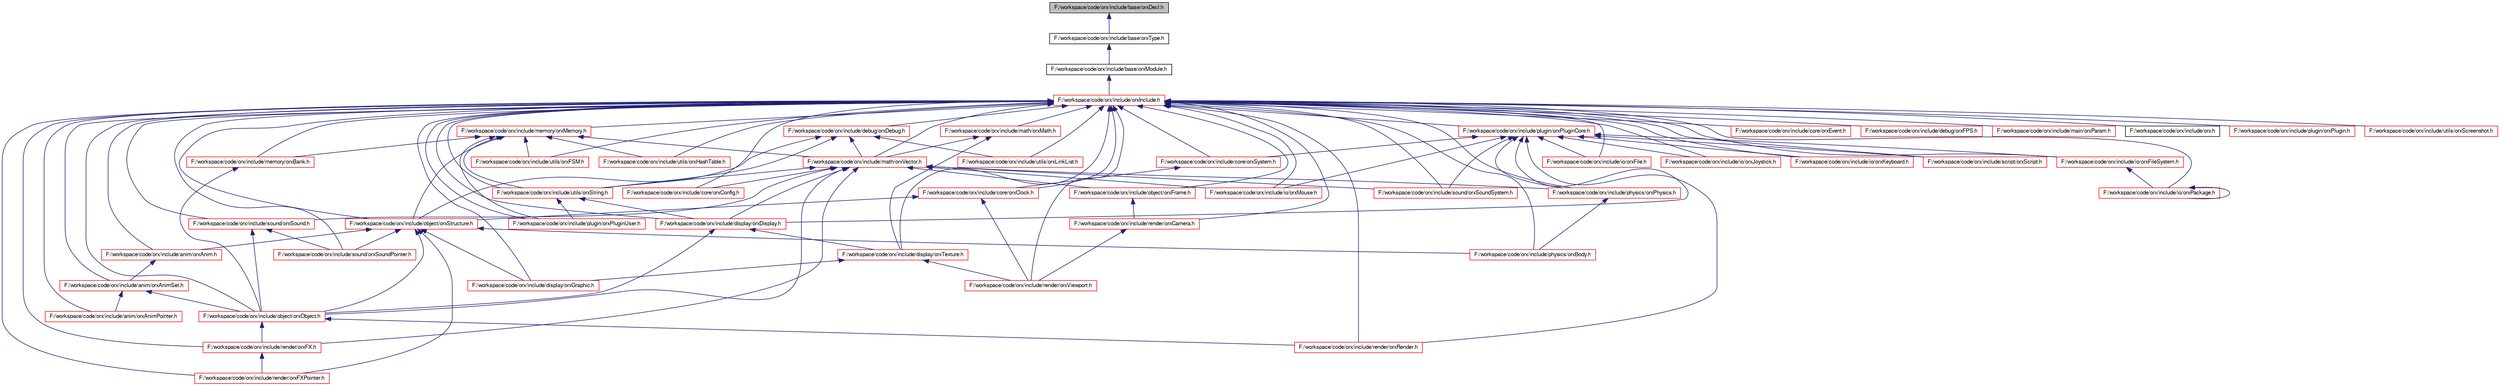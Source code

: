 digraph G
{
  bgcolor="transparent";
  edge [fontname="FreeSans",fontsize=10,labelfontname="FreeSans",labelfontsize=10];
  node [fontname="FreeSans",fontsize=10,shape=record];
  Node1 [label="F:/workspace/code/orx/include/base/orxDecl.h",height=0.2,width=0.4,color="black", fillcolor="grey75", style="filled" fontcolor="black"];
  Node1 -> Node2 [dir=back,color="midnightblue",fontsize=10,style="solid",fontname="FreeSans"];
  Node2 [label="F:/workspace/code/orx/include/base/orxType.h",height=0.2,width=0.4,color="black",URL="$orx_type_8h.html"];
  Node2 -> Node3 [dir=back,color="midnightblue",fontsize=10,style="solid",fontname="FreeSans"];
  Node3 [label="F:/workspace/code/orx/include/base/orxModule.h",height=0.2,width=0.4,color="black",URL="$orx_module_8h.html"];
  Node3 -> Node4 [dir=back,color="midnightblue",fontsize=10,style="solid",fontname="FreeSans"];
  Node4 [label="F:/workspace/code/orx/include/orxInclude.h",height=0.2,width=0.4,color="red",URL="$orx_include_8h.html"];
  Node4 -> Node5 [dir=back,color="midnightblue",fontsize=10,style="solid",fontname="FreeSans"];
  Node5 [label="F:/workspace/code/orx/include/anim/orxAnim.h",height=0.2,width=0.4,color="red",URL="$orx_anim_8h.html"];
  Node5 -> Node6 [dir=back,color="midnightblue",fontsize=10,style="solid",fontname="FreeSans"];
  Node6 [label="F:/workspace/code/orx/include/anim/orxAnimSet.h",height=0.2,width=0.4,color="red",URL="$orx_anim_set_8h.html"];
  Node6 -> Node7 [dir=back,color="midnightblue",fontsize=10,style="solid",fontname="FreeSans"];
  Node7 [label="F:/workspace/code/orx/include/anim/orxAnimPointer.h",height=0.2,width=0.4,color="red",URL="$orx_anim_pointer_8h.html"];
  Node6 -> Node8 [dir=back,color="midnightblue",fontsize=10,style="solid",fontname="FreeSans"];
  Node8 [label="F:/workspace/code/orx/include/object/orxObject.h",height=0.2,width=0.4,color="red",URL="$orx_object_8h.html"];
  Node8 -> Node9 [dir=back,color="midnightblue",fontsize=10,style="solid",fontname="FreeSans"];
  Node9 [label="F:/workspace/code/orx/include/render/orxFX.h",height=0.2,width=0.4,color="red",URL="$orx_f_x_8h.html"];
  Node9 -> Node10 [dir=back,color="midnightblue",fontsize=10,style="solid",fontname="FreeSans"];
  Node10 [label="F:/workspace/code/orx/include/render/orxFXPointer.h",height=0.2,width=0.4,color="red",URL="$orx_f_x_pointer_8h.html"];
  Node8 -> Node11 [dir=back,color="midnightblue",fontsize=10,style="solid",fontname="FreeSans"];
  Node11 [label="F:/workspace/code/orx/include/render/orxRender.h",height=0.2,width=0.4,color="red",URL="$orx_render_8h.html"];
  Node4 -> Node7 [dir=back,color="midnightblue",fontsize=10,style="solid",fontname="FreeSans"];
  Node4 -> Node6 [dir=back,color="midnightblue",fontsize=10,style="solid",fontname="FreeSans"];
  Node4 -> Node12 [dir=back,color="midnightblue",fontsize=10,style="solid",fontname="FreeSans"];
  Node12 [label="F:/workspace/code/orx/include/core/orxClock.h",height=0.2,width=0.4,color="red",URL="$orx_clock_8h.html"];
  Node12 -> Node13 [dir=back,color="midnightblue",fontsize=10,style="solid",fontname="FreeSans"];
  Node13 [label="F:/workspace/code/orx/include/object/orxStructure.h",height=0.2,width=0.4,color="red",URL="$orx_structure_8h.html"];
  Node13 -> Node5 [dir=back,color="midnightblue",fontsize=10,style="solid",fontname="FreeSans"];
  Node13 -> Node14 [dir=back,color="midnightblue",fontsize=10,style="solid",fontname="FreeSans"];
  Node14 [label="F:/workspace/code/orx/include/display/orxGraphic.h",height=0.2,width=0.4,color="red",URL="$orx_graphic_8h.html"];
  Node13 -> Node8 [dir=back,color="midnightblue",fontsize=10,style="solid",fontname="FreeSans"];
  Node13 -> Node15 [dir=back,color="midnightblue",fontsize=10,style="solid",fontname="FreeSans"];
  Node15 [label="F:/workspace/code/orx/include/physics/orxBody.h",height=0.2,width=0.4,color="red",URL="$orx_body_8h.html"];
  Node13 -> Node10 [dir=back,color="midnightblue",fontsize=10,style="solid",fontname="FreeSans"];
  Node13 -> Node16 [dir=back,color="midnightblue",fontsize=10,style="solid",fontname="FreeSans"];
  Node16 [label="F:/workspace/code/orx/include/sound/orxSoundPointer.h",height=0.2,width=0.4,color="red",URL="$orx_sound_pointer_8h.html"];
  Node12 -> Node17 [dir=back,color="midnightblue",fontsize=10,style="solid",fontname="FreeSans"];
  Node17 [label="F:/workspace/code/orx/include/render/orxViewport.h",height=0.2,width=0.4,color="red",URL="$orx_viewport_8h.html"];
  Node4 -> Node18 [dir=back,color="midnightblue",fontsize=10,style="solid",fontname="FreeSans"];
  Node18 [label="F:/workspace/code/orx/include/core/orxConfig.h",height=0.2,width=0.4,color="red",URL="$orx_config_8h.html"];
  Node4 -> Node19 [dir=back,color="midnightblue",fontsize=10,style="solid",fontname="FreeSans"];
  Node19 [label="F:/workspace/code/orx/include/core/orxEvent.h",height=0.2,width=0.4,color="red",URL="$orx_event_8h.html"];
  Node4 -> Node20 [dir=back,color="midnightblue",fontsize=10,style="solid",fontname="FreeSans"];
  Node20 [label="F:/workspace/code/orx/include/core/orxSystem.h",height=0.2,width=0.4,color="red",URL="$orx_system_8h.html"];
  Node20 -> Node12 [dir=back,color="midnightblue",fontsize=10,style="solid",fontname="FreeSans"];
  Node4 -> Node21 [dir=back,color="midnightblue",fontsize=10,style="solid",fontname="FreeSans"];
  Node21 [label="F:/workspace/code/orx/include/debug/orxDebug.h",height=0.2,width=0.4,color="red",URL="$orx_debug_8h.html"];
  Node21 -> Node22 [dir=back,color="midnightblue",fontsize=10,style="solid",fontname="FreeSans"];
  Node22 [label="F:/workspace/code/orx/include/math/orxVector.h",height=0.2,width=0.4,color="red",URL="$orx_vector_8h.html"];
  Node22 -> Node18 [dir=back,color="midnightblue",fontsize=10,style="solid",fontname="FreeSans"];
  Node22 -> Node23 [dir=back,color="midnightblue",fontsize=10,style="solid",fontname="FreeSans"];
  Node23 [label="F:/workspace/code/orx/include/display/orxDisplay.h",height=0.2,width=0.4,color="red",URL="$orx_display_8h.html"];
  Node23 -> Node24 [dir=back,color="midnightblue",fontsize=10,style="solid",fontname="FreeSans"];
  Node24 [label="F:/workspace/code/orx/include/display/orxTexture.h",height=0.2,width=0.4,color="red",URL="$orx_texture_8h.html"];
  Node24 -> Node14 [dir=back,color="midnightblue",fontsize=10,style="solid",fontname="FreeSans"];
  Node24 -> Node17 [dir=back,color="midnightblue",fontsize=10,style="solid",fontname="FreeSans"];
  Node23 -> Node8 [dir=back,color="midnightblue",fontsize=10,style="solid",fontname="FreeSans"];
  Node22 -> Node25 [dir=back,color="midnightblue",fontsize=10,style="solid",fontname="FreeSans"];
  Node25 [label="F:/workspace/code/orx/include/io/orxMouse.h",height=0.2,width=0.4,color="red",URL="$orx_mouse_8h.html"];
  Node22 -> Node26 [dir=back,color="midnightblue",fontsize=10,style="solid",fontname="FreeSans"];
  Node26 [label="F:/workspace/code/orx/include/object/orxFrame.h",height=0.2,width=0.4,color="red",URL="$orx_frame_8h.html"];
  Node26 -> Node27 [dir=back,color="midnightblue",fontsize=10,style="solid",fontname="FreeSans"];
  Node27 [label="F:/workspace/code/orx/include/render/orxCamera.h",height=0.2,width=0.4,color="red",URL="$orx_camera_8h.html"];
  Node27 -> Node17 [dir=back,color="midnightblue",fontsize=10,style="solid",fontname="FreeSans"];
  Node22 -> Node8 [dir=back,color="midnightblue",fontsize=10,style="solid",fontname="FreeSans"];
  Node22 -> Node28 [dir=back,color="midnightblue",fontsize=10,style="solid",fontname="FreeSans"];
  Node28 [label="F:/workspace/code/orx/include/physics/orxPhysics.h",height=0.2,width=0.4,color="red",URL="$orx_physics_8h.html"];
  Node28 -> Node15 [dir=back,color="midnightblue",fontsize=10,style="solid",fontname="FreeSans"];
  Node22 -> Node9 [dir=back,color="midnightblue",fontsize=10,style="solid",fontname="FreeSans"];
  Node22 -> Node29 [dir=back,color="midnightblue",fontsize=10,style="solid",fontname="FreeSans"];
  Node29 [label="F:/workspace/code/orx/include/sound/orxSound.h",height=0.2,width=0.4,color="red",URL="$orx_sound_8h.html"];
  Node29 -> Node8 [dir=back,color="midnightblue",fontsize=10,style="solid",fontname="FreeSans"];
  Node29 -> Node16 [dir=back,color="midnightblue",fontsize=10,style="solid",fontname="FreeSans"];
  Node22 -> Node30 [dir=back,color="midnightblue",fontsize=10,style="solid",fontname="FreeSans"];
  Node30 [label="F:/workspace/code/orx/include/sound/orxSoundSystem.h",height=0.2,width=0.4,color="red",URL="$orx_sound_system_8h.html"];
  Node22 -> Node31 [dir=back,color="midnightblue",fontsize=10,style="solid",fontname="FreeSans"];
  Node31 [label="F:/workspace/code/orx/include/utils/orxString.h",height=0.2,width=0.4,color="red",URL="$orx_string_8h.html"];
  Node31 -> Node23 [dir=back,color="midnightblue",fontsize=10,style="solid",fontname="FreeSans"];
  Node31 -> Node32 [dir=back,color="midnightblue",fontsize=10,style="solid",fontname="FreeSans"];
  Node32 [label="F:/workspace/code/orx/include/plugin/orxPluginUser.h",height=0.2,width=0.4,color="red",URL="$orx_plugin_user_8h.html"];
  Node21 -> Node13 [dir=back,color="midnightblue",fontsize=10,style="solid",fontname="FreeSans"];
  Node21 -> Node33 [dir=back,color="midnightblue",fontsize=10,style="solid",fontname="FreeSans"];
  Node33 [label="F:/workspace/code/orx/include/utils/orxLinkList.h",height=0.2,width=0.4,color="red",URL="$orx_link_list_8h.html"];
  Node21 -> Node31 [dir=back,color="midnightblue",fontsize=10,style="solid",fontname="FreeSans"];
  Node4 -> Node34 [dir=back,color="midnightblue",fontsize=10,style="solid",fontname="FreeSans"];
  Node34 [label="F:/workspace/code/orx/include/debug/orxFPS.h",height=0.2,width=0.4,color="red",URL="$orx_f_p_s_8h.html"];
  Node4 -> Node23 [dir=back,color="midnightblue",fontsize=10,style="solid",fontname="FreeSans"];
  Node4 -> Node14 [dir=back,color="midnightblue",fontsize=10,style="solid",fontname="FreeSans"];
  Node4 -> Node24 [dir=back,color="midnightblue",fontsize=10,style="solid",fontname="FreeSans"];
  Node4 -> Node35 [dir=back,color="midnightblue",fontsize=10,style="solid",fontname="FreeSans"];
  Node35 [label="F:/workspace/code/orx/include/io/orxFile.h",height=0.2,width=0.4,color="red",URL="$orx_file_8h.html"];
  Node4 -> Node36 [dir=back,color="midnightblue",fontsize=10,style="solid",fontname="FreeSans"];
  Node36 [label="F:/workspace/code/orx/include/io/orxFileSystem.h",height=0.2,width=0.4,color="red",URL="$orx_file_system_8h.html"];
  Node36 -> Node37 [dir=back,color="midnightblue",fontsize=10,style="solid",fontname="FreeSans"];
  Node37 [label="F:/workspace/code/orx/include/io/orxPackage.h",height=0.2,width=0.4,color="red",URL="$orx_package_8h.html"];
  Node37 -> Node37 [dir=back,color="midnightblue",fontsize=10,style="solid",fontname="FreeSans"];
  Node4 -> Node38 [dir=back,color="midnightblue",fontsize=10,style="solid",fontname="FreeSans"];
  Node38 [label="F:/workspace/code/orx/include/io/orxJoystick.h",height=0.2,width=0.4,color="red",URL="$orx_joystick_8h.html"];
  Node4 -> Node39 [dir=back,color="midnightblue",fontsize=10,style="solid",fontname="FreeSans"];
  Node39 [label="F:/workspace/code/orx/include/io/orxKeyboard.h",height=0.2,width=0.4,color="red",URL="$orx_keyboard_8h.html"];
  Node4 -> Node25 [dir=back,color="midnightblue",fontsize=10,style="solid",fontname="FreeSans"];
  Node4 -> Node37 [dir=back,color="midnightblue",fontsize=10,style="solid",fontname="FreeSans"];
  Node4 -> Node40 [dir=back,color="midnightblue",fontsize=10,style="solid",fontname="FreeSans"];
  Node40 [label="F:/workspace/code/orx/include/main/orxParam.h",height=0.2,width=0.4,color="red",URL="$orx_param_8h.html"];
  Node4 -> Node41 [dir=back,color="midnightblue",fontsize=10,style="solid",fontname="FreeSans"];
  Node41 [label="F:/workspace/code/orx/include/math/orxMath.h",height=0.2,width=0.4,color="red",URL="$orx_math_8h.html"];
  Node41 -> Node24 [dir=back,color="midnightblue",fontsize=10,style="solid",fontname="FreeSans"];
  Node41 -> Node22 [dir=back,color="midnightblue",fontsize=10,style="solid",fontname="FreeSans"];
  Node4 -> Node22 [dir=back,color="midnightblue",fontsize=10,style="solid",fontname="FreeSans"];
  Node4 -> Node42 [dir=back,color="midnightblue",fontsize=10,style="solid",fontname="FreeSans"];
  Node42 [label="F:/workspace/code/orx/include/memory/orxBank.h",height=0.2,width=0.4,color="red",URL="$orx_bank_8h.html"];
  Node42 -> Node8 [dir=back,color="midnightblue",fontsize=10,style="solid",fontname="FreeSans"];
  Node4 -> Node43 [dir=back,color="midnightblue",fontsize=10,style="solid",fontname="FreeSans"];
  Node43 [label="F:/workspace/code/orx/include/memory/orxMemory.h",height=0.2,width=0.4,color="red",URL="$orx_memory_8h.html"];
  Node43 -> Node22 [dir=back,color="midnightblue",fontsize=10,style="solid",fontname="FreeSans"];
  Node43 -> Node42 [dir=back,color="midnightblue",fontsize=10,style="solid",fontname="FreeSans"];
  Node43 -> Node13 [dir=back,color="midnightblue",fontsize=10,style="solid",fontname="FreeSans"];
  Node43 -> Node32 [dir=back,color="midnightblue",fontsize=10,style="solid",fontname="FreeSans"];
  Node43 -> Node44 [dir=back,color="midnightblue",fontsize=10,style="solid",fontname="FreeSans"];
  Node44 [label="F:/workspace/code/orx/include/utils/orxFSM.h",height=0.2,width=0.4,color="red",URL="$orx_f_s_m_8h.html"];
  Node43 -> Node45 [dir=back,color="midnightblue",fontsize=10,style="solid",fontname="FreeSans"];
  Node45 [label="F:/workspace/code/orx/include/utils/orxHashTable.h",height=0.2,width=0.4,color="red",URL="$orx_hash_table_8h.html"];
  Node43 -> Node31 [dir=back,color="midnightblue",fontsize=10,style="solid",fontname="FreeSans"];
  Node4 -> Node26 [dir=back,color="midnightblue",fontsize=10,style="solid",fontname="FreeSans"];
  Node4 -> Node8 [dir=back,color="midnightblue",fontsize=10,style="solid",fontname="FreeSans"];
  Node4 -> Node13 [dir=back,color="midnightblue",fontsize=10,style="solid",fontname="FreeSans"];
  Node4 -> Node46 [dir=back,color="midnightblue",fontsize=10,style="solid",fontname="FreeSans"];
  Node46 [label="F:/workspace/code/orx/include/orx.h",height=0.2,width=0.4,color="black",URL="$orx_8h.html"];
  Node4 -> Node47 [dir=back,color="midnightblue",fontsize=10,style="solid",fontname="FreeSans"];
  Node47 [label="F:/workspace/code/orx/include/plugin/orxPlugin.h",height=0.2,width=0.4,color="red",URL="$orx_plugin_8h.html"];
  Node4 -> Node48 [dir=back,color="midnightblue",fontsize=10,style="solid",fontname="FreeSans"];
  Node48 [label="F:/workspace/code/orx/include/plugin/orxPluginCore.h",height=0.2,width=0.4,color="red",URL="$orx_plugin_core_8h.html"];
  Node48 -> Node20 [dir=back,color="midnightblue",fontsize=10,style="solid",fontname="FreeSans"];
  Node48 -> Node23 [dir=back,color="midnightblue",fontsize=10,style="solid",fontname="FreeSans"];
  Node48 -> Node35 [dir=back,color="midnightblue",fontsize=10,style="solid",fontname="FreeSans"];
  Node48 -> Node36 [dir=back,color="midnightblue",fontsize=10,style="solid",fontname="FreeSans"];
  Node48 -> Node38 [dir=back,color="midnightblue",fontsize=10,style="solid",fontname="FreeSans"];
  Node48 -> Node39 [dir=back,color="midnightblue",fontsize=10,style="solid",fontname="FreeSans"];
  Node48 -> Node25 [dir=back,color="midnightblue",fontsize=10,style="solid",fontname="FreeSans"];
  Node48 -> Node28 [dir=back,color="midnightblue",fontsize=10,style="solid",fontname="FreeSans"];
  Node48 -> Node11 [dir=back,color="midnightblue",fontsize=10,style="solid",fontname="FreeSans"];
  Node48 -> Node49 [dir=back,color="midnightblue",fontsize=10,style="solid",fontname="FreeSans"];
  Node49 [label="F:/workspace/code/orx/include/script/orxScript.h",height=0.2,width=0.4,color="red",URL="$orx_script_8h.html"];
  Node48 -> Node30 [dir=back,color="midnightblue",fontsize=10,style="solid",fontname="FreeSans"];
  Node4 -> Node32 [dir=back,color="midnightblue",fontsize=10,style="solid",fontname="FreeSans"];
  Node4 -> Node15 [dir=back,color="midnightblue",fontsize=10,style="solid",fontname="FreeSans"];
  Node4 -> Node28 [dir=back,color="midnightblue",fontsize=10,style="solid",fontname="FreeSans"];
  Node4 -> Node27 [dir=back,color="midnightblue",fontsize=10,style="solid",fontname="FreeSans"];
  Node4 -> Node9 [dir=back,color="midnightblue",fontsize=10,style="solid",fontname="FreeSans"];
  Node4 -> Node10 [dir=back,color="midnightblue",fontsize=10,style="solid",fontname="FreeSans"];
  Node4 -> Node11 [dir=back,color="midnightblue",fontsize=10,style="solid",fontname="FreeSans"];
  Node4 -> Node17 [dir=back,color="midnightblue",fontsize=10,style="solid",fontname="FreeSans"];
  Node4 -> Node49 [dir=back,color="midnightblue",fontsize=10,style="solid",fontname="FreeSans"];
  Node4 -> Node29 [dir=back,color="midnightblue",fontsize=10,style="solid",fontname="FreeSans"];
  Node4 -> Node16 [dir=back,color="midnightblue",fontsize=10,style="solid",fontname="FreeSans"];
  Node4 -> Node30 [dir=back,color="midnightblue",fontsize=10,style="solid",fontname="FreeSans"];
  Node4 -> Node44 [dir=back,color="midnightblue",fontsize=10,style="solid",fontname="FreeSans"];
  Node4 -> Node45 [dir=back,color="midnightblue",fontsize=10,style="solid",fontname="FreeSans"];
  Node4 -> Node33 [dir=back,color="midnightblue",fontsize=10,style="solid",fontname="FreeSans"];
  Node4 -> Node50 [dir=back,color="midnightblue",fontsize=10,style="solid",fontname="FreeSans"];
  Node50 [label="F:/workspace/code/orx/include/utils/orxScreenshot.h",height=0.2,width=0.4,color="red",URL="$orx_screenshot_8h.html"];
  Node4 -> Node31 [dir=back,color="midnightblue",fontsize=10,style="solid",fontname="FreeSans"];
}

